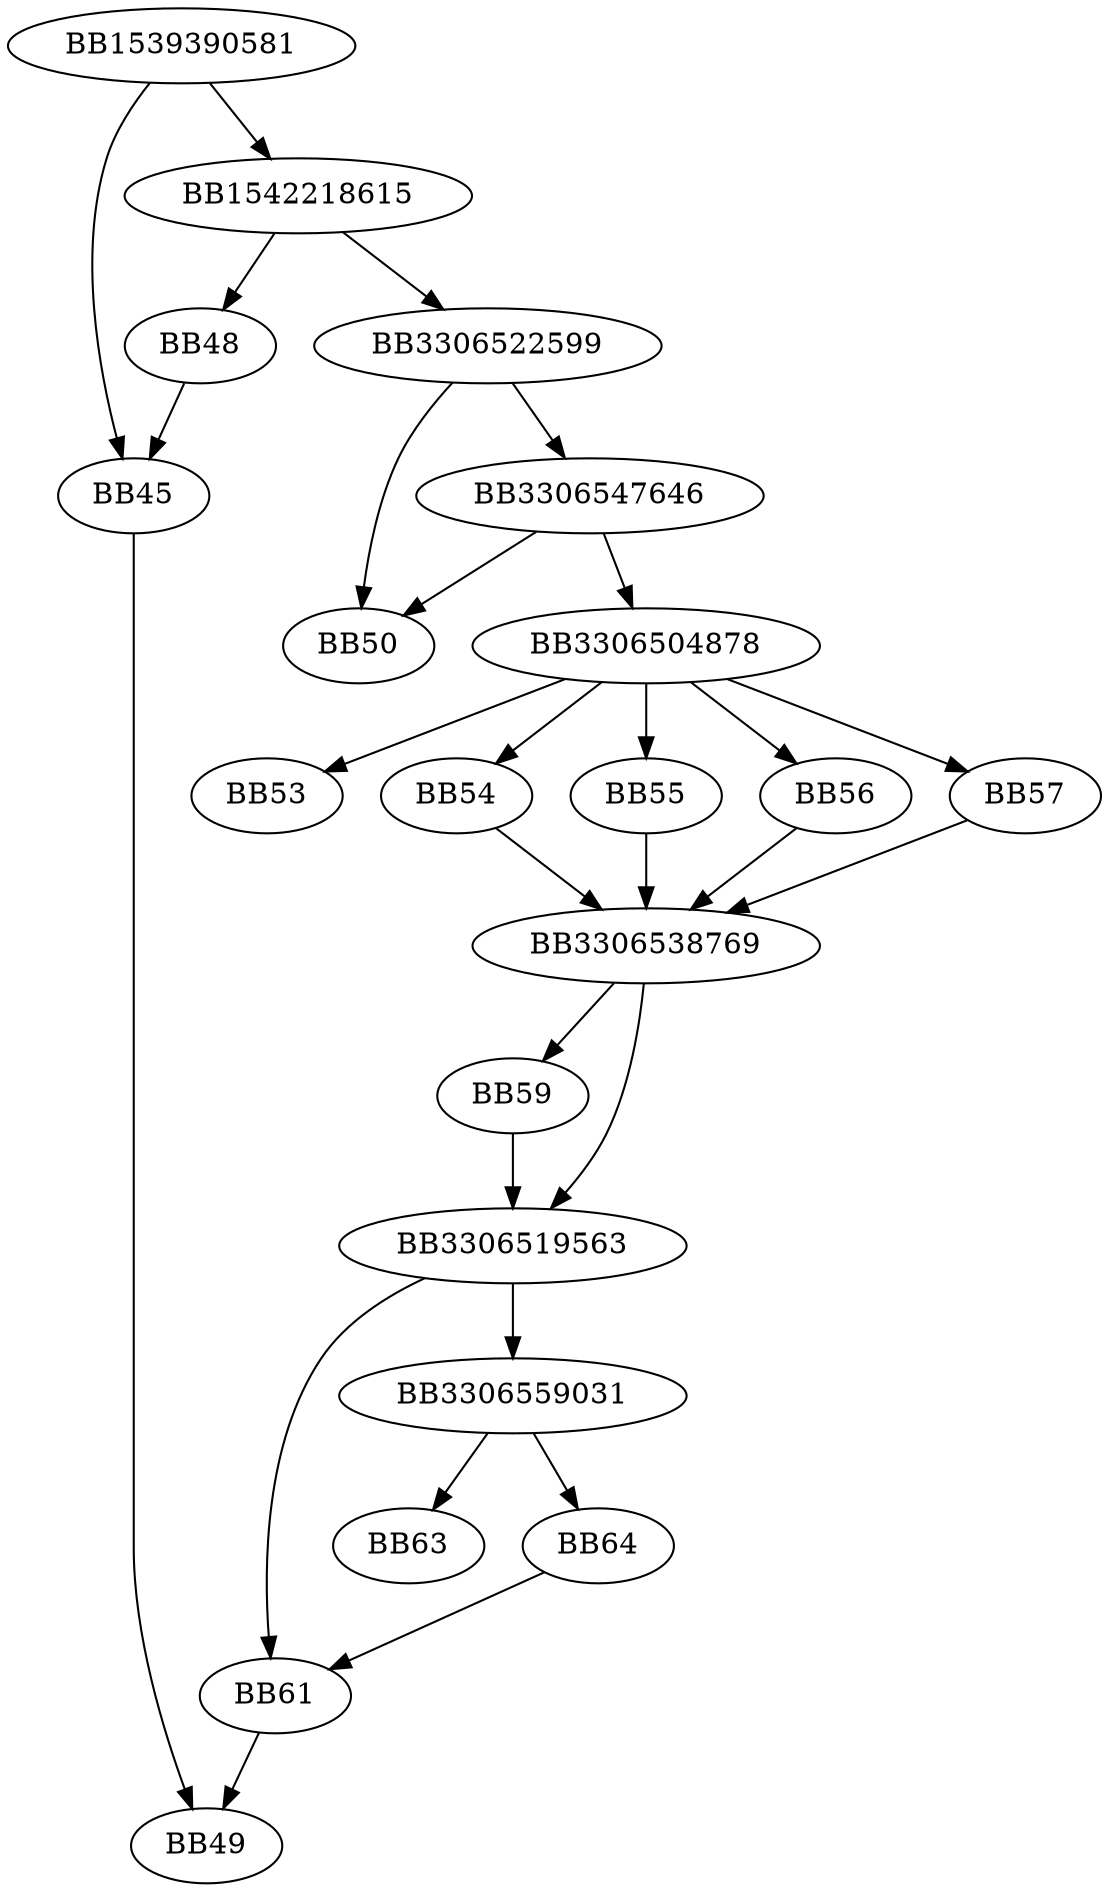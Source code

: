 digraph G{
	BB1539390581->BB45;
	BB1539390581->BB1542218615;
	BB1542218615->BB3306522599;
	BB1542218615->BB48;
	BB48->BB45;
	BB45->BB49;
	BB3306522599->BB50;
	BB3306522599->BB3306547646;
	BB3306547646->BB50;
	BB3306547646->BB3306504878;
	BB3306504878->BB53;
	BB3306504878->BB54;
	BB3306504878->BB55;
	BB3306504878->BB56;
	BB3306504878->BB57;
	BB54->BB3306538769;
	BB55->BB3306538769;
	BB56->BB3306538769;
	BB57->BB3306538769;
	BB3306538769->BB59;
	BB3306538769->BB3306519563;
	BB59->BB3306519563;
	BB3306519563->BB61;
	BB3306519563->BB3306559031;
	BB3306559031->BB63;
	BB3306559031->BB64;
	BB64->BB61;
	BB61->BB49;
}
